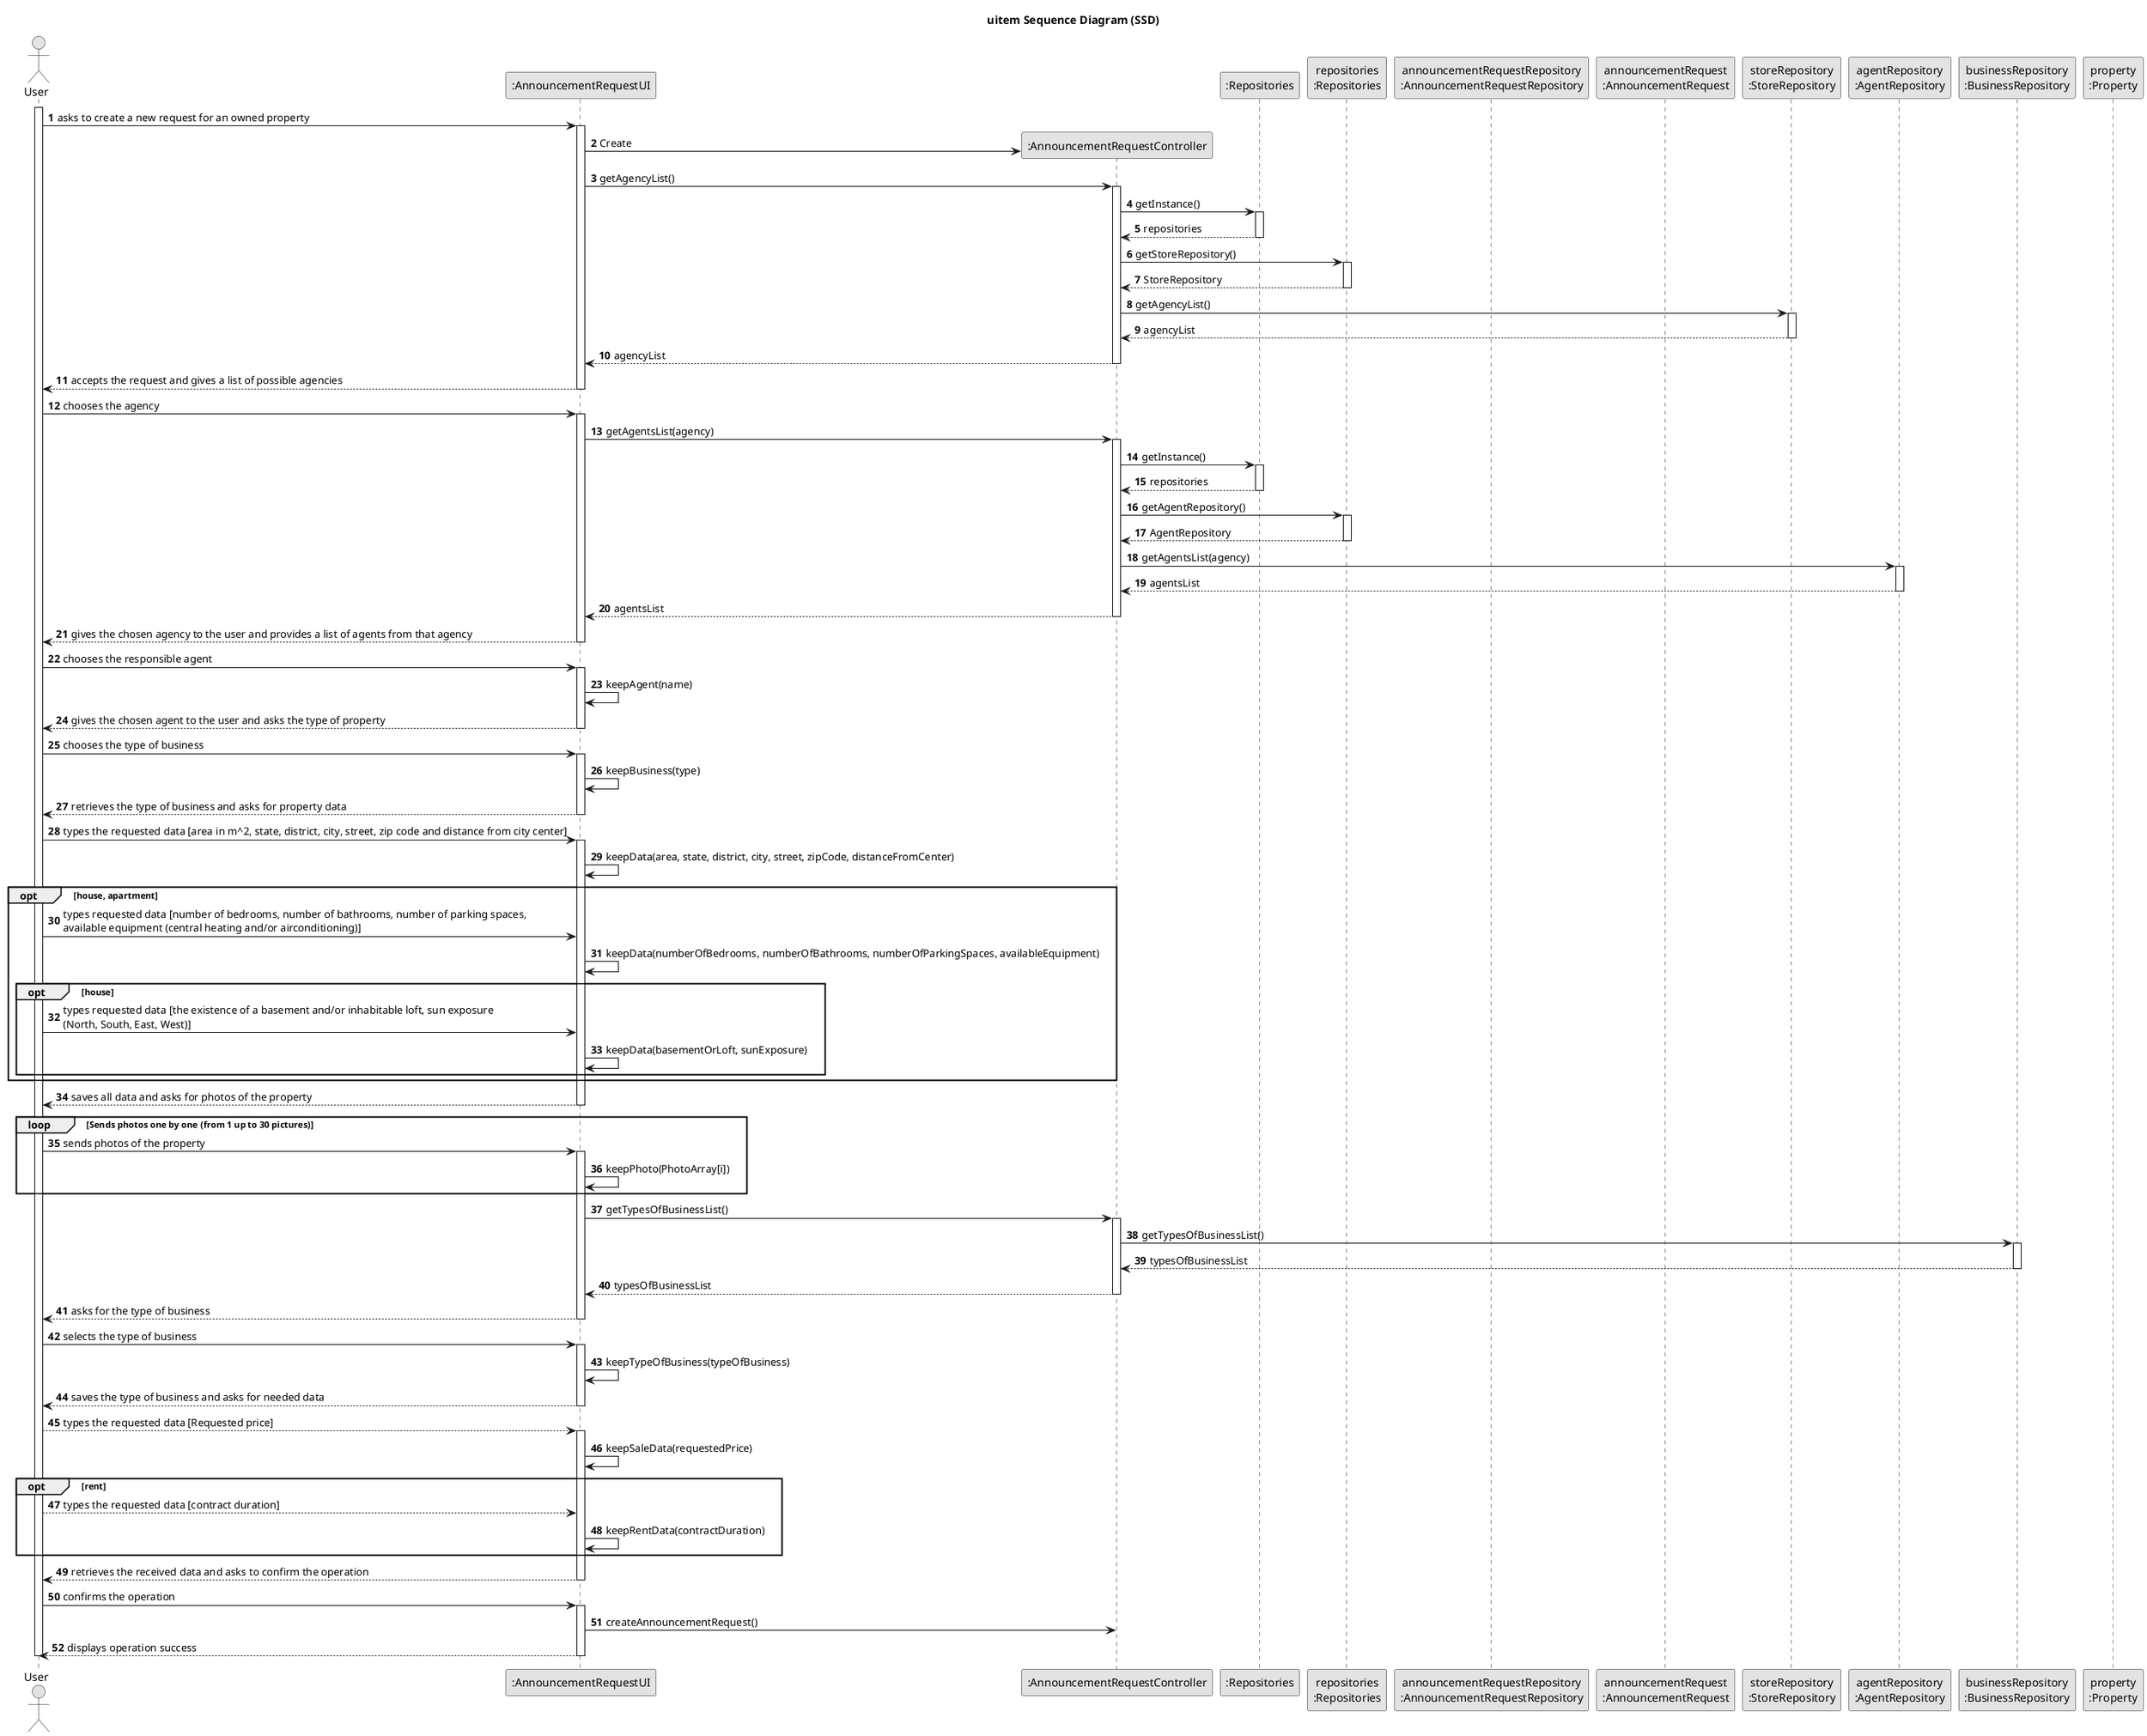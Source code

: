 @startuml
skinparam monochrome true
skinparam packageStyle rectangle
skinparam shadowing false

title uitem Sequence Diagram (SSD)

autonumber

actor "User" as user
participant ":AnnouncementRequestUI" as ui
participant ":AnnouncementRequestController" as controller
participant ":Repositories" as singleton
participant "repositories\n:Repositories" as repositories
participant "announcementRequestRepository\n:AnnouncementRequestRepository" as AnnouncementRequestRepository
participant "announcementRequest\n:AnnouncementRequest" as announcementRequest
participant "storeRepository\n:StoreRepository" as storeRepository
participant "agentRepository\n:AgentRepository" as agentRepository
participant "businessRepository\n:BusinessRepository" as businessRepository
participant "property\n:Property" as property


activate user


    user -> ui : asks to create a new request for an owned property
    activate ui

        create controller
        ui -> controller: Create
        ui -> controller: getAgencyList()
        activate controller
        controller -> singleton : getInstance()
        activate singleton
            singleton --> controller : repositories
        deactivate singleton
        controller -> repositories : getStoreRepository()
        activate repositories
            repositories --> controller : StoreRepository
        deactivate repositories
            controller -> storeRepository: getAgencyList()
            activate storeRepository
                storeRepository --> controller: agencyList
            deactivate storeRepository
            controller --> ui: agencyList
        deactivate controller

    ui --> user : accepts the request and gives a list of possible agencies
    deactivate ui

    user -> ui : chooses the agency
    activate ui

        ui -> controller: getAgentsList(agency)
        activate controller
        controller -> singleton : getInstance()
        activate singleton
            singleton --> controller : repositories
        deactivate singleton
        controller -> repositories : getAgentRepository()
        activate repositories
            repositories --> controller : AgentRepository
        deactivate repositories
            controller -> agentRepository: getAgentsList(agency)
            activate agentRepository
                agentRepository --> controller: agentsList
            deactivate agentRepository
            controller --> ui: agentsList
        deactivate controller

    ui --> user : gives the chosen agency to the user and provides a list of agents from that agency
    deactivate ui

    user -> ui : chooses the responsible agent
    activate ui

        ui -> ui: keepAgent(name)

    ui --> user : gives the chosen agent to the user and asks the type of property
    deactivate ui

    user -> ui : chooses the type of business
    activate ui

        ui -> ui: keepBusiness(type)

    ui --> user : retrieves the type of business and asks for property data
    deactivate ui

    user -> ui : types the requested data [area in m^2, state, district, city, street, zip code and distance from city center]
        activate ui
        ui -> ui: keepData(area, state, district, city, street, zipCode, distanceFromCenter)
        opt house, apartment
            user -> ui : types requested data [number of bedrooms, number of bathrooms, number of parking spaces, \navailable equipment (central heating and/or airconditioning)]
                ui -> ui: keepData(numberOfBedrooms, numberOfBathrooms, numberOfParkingSpaces, availableEquipment)
            opt house
                user -> ui : types requested data [the existence of a basement and/or inhabitable loft, sun exposure \n(North, South, East, West)]
                ui -> ui: keepData(basementOrLoft, sunExposure)
        end
    end

    ui ---> user : saves all data and asks for photos of the property
    deactivate ui

    loop Sends photos one by one (from 1 up to 30 pictures)

        user -> ui : sends photos of the property
        activate ui
        ui -> ui: keepPhoto(PhotoArray[i])
        
    end

    ui -> controller: getTypesOfBusinessList()
        activate controller
            controller -> businessRepository: getTypesOfBusinessList()
            activate businessRepository
                businessRepository --> controller: typesOfBusinessList
            deactivate businessRepository
            controller --> ui: typesOfBusinessList
        deactivate controller
    ui ---> user : asks for the type of business
    deactivate ui

    user -> ui : selects the type of business
    activate ui

        ui -> ui: keepTypeOfBusiness(typeOfBusiness)

    ui --> user : saves the type of business and asks for needed data
    deactivate ui

    user ---> ui : types the requested data [Requested price]
    activate ui
    ui -> ui: keepSaleData(requestedPrice)
        
    opt rent
        user ---> ui : types the requested data [contract duration]
        ui -> ui: keepRentData(contractDuration)
    end

    ui --> user : retrieves the received data and asks to confirm the operation
    deactivate ui

    user -> ui : confirms the operation
    activate ui
        
        ui -> controller: createAnnouncementRequest()

    
    ui --> user : displays operation success
    deactivate ui
    deactivate user
    
    @enduml
